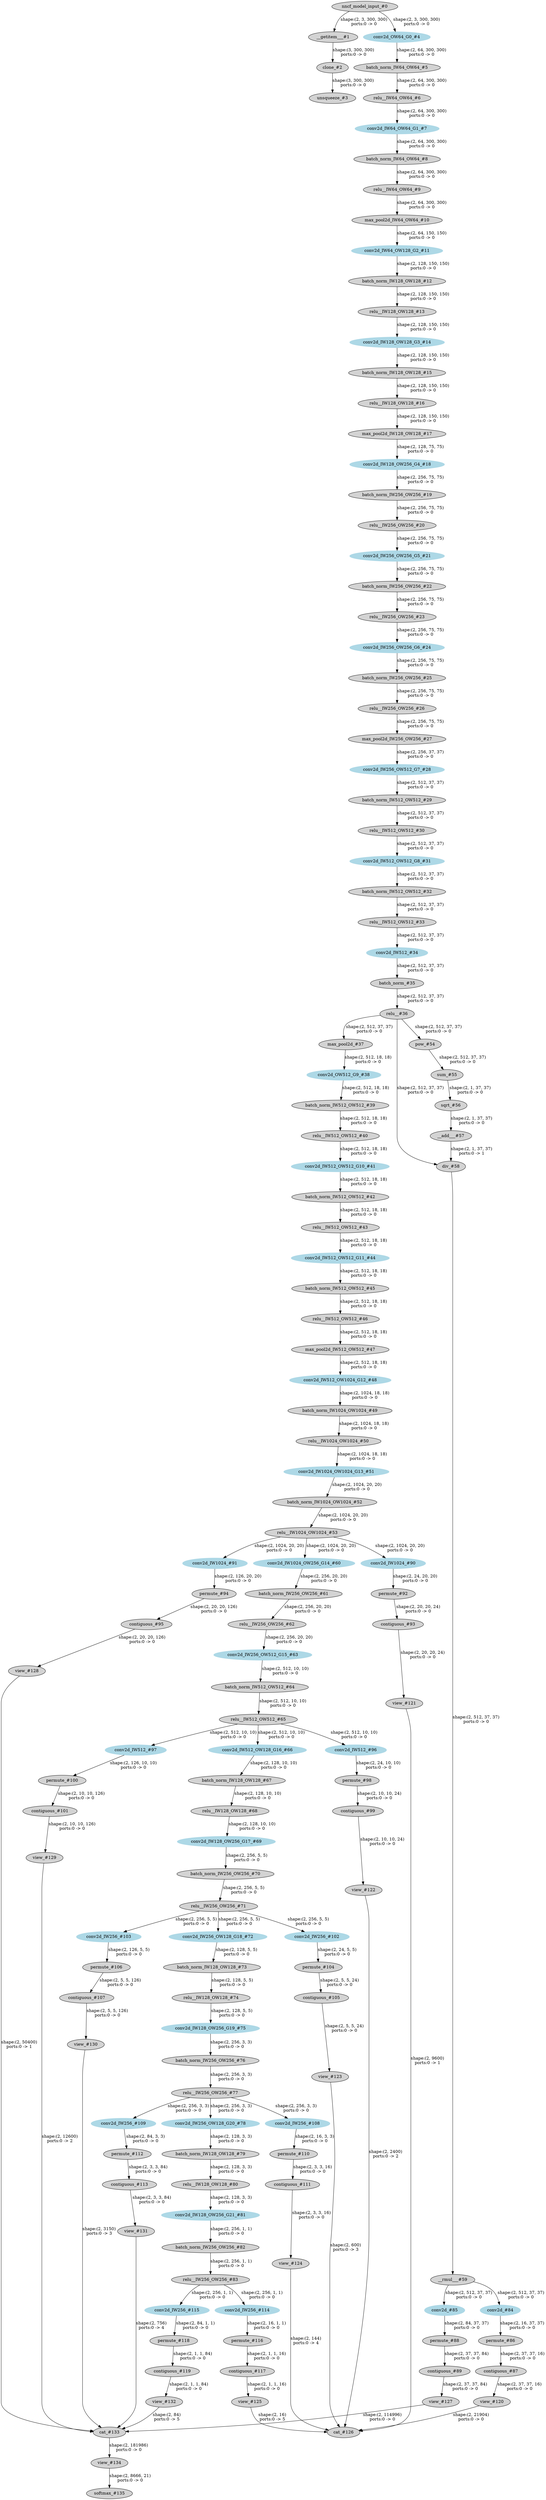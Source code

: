 strict digraph  {
"0 /nncf_model_input_0" [id=0, label="nncf_model_input_#0", style=filled, type=nncf_model_input];
"1 SSD_VGG/__getitem___0" [id=1, label="__getitem___#1", style=filled, type=__getitem__];
"2 SSD_VGG/clone_0" [id=2, label="clone_#2", style=filled, type=clone];
"3 SSD_VGG/unsqueeze_0" [id=3, label="unsqueeze_#3", style=filled, type=unsqueeze];
"4 SSD_VGG/MultiOutputSequential[basenet]/NNCFConv2d[0]/conv2d_0" [color=lightblue, id=4, label="conv2d_OW64_G0_#4", style=filled, type=conv2d];
"5 SSD_VGG/MultiOutputSequential[basenet]/NNCFBatchNorm2d[1]/batch_norm_0" [id=5, label="batch_norm_IW64_OW64_#5", style=filled, type=batch_norm];
"6 SSD_VGG/MultiOutputSequential[basenet]/ReLU[2]/relu__0" [id=6, label="relu__IW64_OW64_#6", style=filled, type=relu_];
"7 SSD_VGG/MultiOutputSequential[basenet]/NNCFConv2d[3]/conv2d_0" [color=lightblue, id=7, label="conv2d_IW64_OW64_G1_#7", style=filled, type=conv2d];
"8 SSD_VGG/MultiOutputSequential[basenet]/NNCFBatchNorm2d[4]/batch_norm_0" [id=8, label="batch_norm_IW64_OW64_#8", style=filled, type=batch_norm];
"9 SSD_VGG/MultiOutputSequential[basenet]/ReLU[5]/relu__0" [id=9, label="relu__IW64_OW64_#9", style=filled, type=relu_];
"10 SSD_VGG/MultiOutputSequential[basenet]/MaxPool2d[6]/max_pool2d_0" [id=10, label="max_pool2d_IW64_OW64_#10", style=filled, type=max_pool2d];
"11 SSD_VGG/MultiOutputSequential[basenet]/NNCFConv2d[7]/conv2d_0" [color=lightblue, id=11, label="conv2d_IW64_OW128_G2_#11", style=filled, type=conv2d];
"12 SSD_VGG/MultiOutputSequential[basenet]/NNCFBatchNorm2d[8]/batch_norm_0" [id=12, label="batch_norm_IW128_OW128_#12", style=filled, type=batch_norm];
"13 SSD_VGG/MultiOutputSequential[basenet]/ReLU[9]/relu__0" [id=13, label="relu__IW128_OW128_#13", style=filled, type=relu_];
"14 SSD_VGG/MultiOutputSequential[basenet]/NNCFConv2d[10]/conv2d_0" [color=lightblue, id=14, label="conv2d_IW128_OW128_G3_#14", style=filled, type=conv2d];
"15 SSD_VGG/MultiOutputSequential[basenet]/NNCFBatchNorm2d[11]/batch_norm_0" [id=15, label="batch_norm_IW128_OW128_#15", style=filled, type=batch_norm];
"16 SSD_VGG/MultiOutputSequential[basenet]/ReLU[12]/relu__0" [id=16, label="relu__IW128_OW128_#16", style=filled, type=relu_];
"17 SSD_VGG/MultiOutputSequential[basenet]/MaxPool2d[13]/max_pool2d_0" [id=17, label="max_pool2d_IW128_OW128_#17", style=filled, type=max_pool2d];
"18 SSD_VGG/MultiOutputSequential[basenet]/NNCFConv2d[14]/conv2d_0" [color=lightblue, id=18, label="conv2d_IW128_OW256_G4_#18", style=filled, type=conv2d];
"19 SSD_VGG/MultiOutputSequential[basenet]/NNCFBatchNorm2d[15]/batch_norm_0" [id=19, label="batch_norm_IW256_OW256_#19", style=filled, type=batch_norm];
"20 SSD_VGG/MultiOutputSequential[basenet]/ReLU[16]/relu__0" [id=20, label="relu__IW256_OW256_#20", style=filled, type=relu_];
"21 SSD_VGG/MultiOutputSequential[basenet]/NNCFConv2d[17]/conv2d_0" [color=lightblue, id=21, label="conv2d_IW256_OW256_G5_#21", style=filled, type=conv2d];
"22 SSD_VGG/MultiOutputSequential[basenet]/NNCFBatchNorm2d[18]/batch_norm_0" [id=22, label="batch_norm_IW256_OW256_#22", style=filled, type=batch_norm];
"23 SSD_VGG/MultiOutputSequential[basenet]/ReLU[19]/relu__0" [id=23, label="relu__IW256_OW256_#23", style=filled, type=relu_];
"24 SSD_VGG/MultiOutputSequential[basenet]/NNCFConv2d[20]/conv2d_0" [color=lightblue, id=24, label="conv2d_IW256_OW256_G6_#24", style=filled, type=conv2d];
"25 SSD_VGG/MultiOutputSequential[basenet]/NNCFBatchNorm2d[21]/batch_norm_0" [id=25, label="batch_norm_IW256_OW256_#25", style=filled, type=batch_norm];
"26 SSD_VGG/MultiOutputSequential[basenet]/ReLU[22]/relu__0" [id=26, label="relu__IW256_OW256_#26", style=filled, type=relu_];
"27 SSD_VGG/MultiOutputSequential[basenet]/MaxPool2d[23]/max_pool2d_0" [id=27, label="max_pool2d_IW256_OW256_#27", style=filled, type=max_pool2d];
"28 SSD_VGG/MultiOutputSequential[basenet]/NNCFConv2d[24]/conv2d_0" [color=lightblue, id=28, label="conv2d_IW256_OW512_G7_#28", style=filled, type=conv2d];
"29 SSD_VGG/MultiOutputSequential[basenet]/NNCFBatchNorm2d[25]/batch_norm_0" [id=29, label="batch_norm_IW512_OW512_#29", style=filled, type=batch_norm];
"30 SSD_VGG/MultiOutputSequential[basenet]/ReLU[26]/relu__0" [id=30, label="relu__IW512_OW512_#30", style=filled, type=relu_];
"31 SSD_VGG/MultiOutputSequential[basenet]/NNCFConv2d[27]/conv2d_0" [color=lightblue, id=31, label="conv2d_IW512_OW512_G8_#31", style=filled, type=conv2d];
"32 SSD_VGG/MultiOutputSequential[basenet]/NNCFBatchNorm2d[28]/batch_norm_0" [id=32, label="batch_norm_IW512_OW512_#32", style=filled, type=batch_norm];
"33 SSD_VGG/MultiOutputSequential[basenet]/ReLU[29]/relu__0" [id=33, label="relu__IW512_OW512_#33", style=filled, type=relu_];
"34 SSD_VGG/MultiOutputSequential[basenet]/NNCFConv2d[30]/conv2d_0" [color=lightblue, id=34, label="conv2d_IW512_#34", style=filled, type=conv2d];
"35 SSD_VGG/MultiOutputSequential[basenet]/NNCFBatchNorm2d[31]/batch_norm_0" [id=35, label="batch_norm_#35", style=filled, type=batch_norm];
"36 SSD_VGG/MultiOutputSequential[basenet]/ReLU[32]/relu__0" [id=36, label="relu__#36", style=filled, type=relu_];
"37 SSD_VGG/MultiOutputSequential[basenet]/MaxPool2d[33]/max_pool2d_0" [id=37, label="max_pool2d_#37", style=filled, type=max_pool2d];
"38 SSD_VGG/MultiOutputSequential[basenet]/NNCFConv2d[34]/conv2d_0" [color=lightblue, id=38, label="conv2d_OW512_G9_#38", style=filled, type=conv2d];
"39 SSD_VGG/MultiOutputSequential[basenet]/NNCFBatchNorm2d[35]/batch_norm_0" [id=39, label="batch_norm_IW512_OW512_#39", style=filled, type=batch_norm];
"40 SSD_VGG/MultiOutputSequential[basenet]/ReLU[36]/relu__0" [id=40, label="relu__IW512_OW512_#40", style=filled, type=relu_];
"41 SSD_VGG/MultiOutputSequential[basenet]/NNCFConv2d[37]/conv2d_0" [color=lightblue, id=41, label="conv2d_IW512_OW512_G10_#41", style=filled, type=conv2d];
"42 SSD_VGG/MultiOutputSequential[basenet]/NNCFBatchNorm2d[38]/batch_norm_0" [id=42, label="batch_norm_IW512_OW512_#42", style=filled, type=batch_norm];
"43 SSD_VGG/MultiOutputSequential[basenet]/ReLU[39]/relu__0" [id=43, label="relu__IW512_OW512_#43", style=filled, type=relu_];
"44 SSD_VGG/MultiOutputSequential[basenet]/NNCFConv2d[40]/conv2d_0" [color=lightblue, id=44, label="conv2d_IW512_OW512_G11_#44", style=filled, type=conv2d];
"45 SSD_VGG/MultiOutputSequential[basenet]/NNCFBatchNorm2d[41]/batch_norm_0" [id=45, label="batch_norm_IW512_OW512_#45", style=filled, type=batch_norm];
"46 SSD_VGG/MultiOutputSequential[basenet]/ReLU[42]/relu__0" [id=46, label="relu__IW512_OW512_#46", style=filled, type=relu_];
"47 SSD_VGG/MultiOutputSequential[basenet]/MaxPool2d[43]/max_pool2d_0" [id=47, label="max_pool2d_IW512_OW512_#47", style=filled, type=max_pool2d];
"48 SSD_VGG/MultiOutputSequential[basenet]/NNCFConv2d[44]/conv2d_0" [color=lightblue, id=48, label="conv2d_IW512_OW1024_G12_#48", style=filled, type=conv2d];
"49 SSD_VGG/MultiOutputSequential[basenet]/NNCFBatchNorm2d[45]/batch_norm_0" [id=49, label="batch_norm_IW1024_OW1024_#49", style=filled, type=batch_norm];
"50 SSD_VGG/MultiOutputSequential[basenet]/ReLU[46]/relu__0" [id=50, label="relu__IW1024_OW1024_#50", style=filled, type=relu_];
"51 SSD_VGG/MultiOutputSequential[basenet]/NNCFConv2d[47]/conv2d_0" [color=lightblue, id=51, label="conv2d_IW1024_OW1024_G13_#51", style=filled, type=conv2d];
"52 SSD_VGG/MultiOutputSequential[basenet]/NNCFBatchNorm2d[48]/batch_norm_0" [id=52, label="batch_norm_IW1024_OW1024_#52", style=filled, type=batch_norm];
"53 SSD_VGG/MultiOutputSequential[basenet]/ReLU[49]/relu__0" [id=53, label="relu__IW1024_OW1024_#53", style=filled, type=relu_];
"54 SSD_VGG/NNCFUserL2Norm[L2Norm]/pow_0" [id=54, label="pow_#54", style=filled, type=pow];
"55 SSD_VGG/NNCFUserL2Norm[L2Norm]/sum_0" [id=55, label="sum_#55", style=filled, type=sum];
"56 SSD_VGG/NNCFUserL2Norm[L2Norm]/sqrt_0" [id=56, label="sqrt_#56", style=filled, type=sqrt];
"57 SSD_VGG/NNCFUserL2Norm[L2Norm]/__add___0" [id=57, label="__add___#57", style=filled, type=__add__];
"58 SSD_VGG/NNCFUserL2Norm[L2Norm]/div_0" [id=58, label="div_#58", style=filled, type=div];
"59 SSD_VGG/NNCFUserL2Norm[L2Norm]/__rmul___0" [id=59, label="__rmul___#59", style=filled, type=__rmul__];
"60 SSD_VGG/MultiOutputSequential[extras]/NNCFConv2d[0]/conv2d_0" [color=lightblue, id=60, label="conv2d_IW1024_OW256_G14_#60", style=filled, type=conv2d];
"61 SSD_VGG/MultiOutputSequential[extras]/NNCFBatchNorm2d[1]/batch_norm_0" [id=61, label="batch_norm_IW256_OW256_#61", style=filled, type=batch_norm];
"62 SSD_VGG/MultiOutputSequential[extras]/ReLU[2]/relu__0" [id=62, label="relu__IW256_OW256_#62", style=filled, type=relu_];
"63 SSD_VGG/MultiOutputSequential[extras]/NNCFConv2d[3]/conv2d_0" [color=lightblue, id=63, label="conv2d_IW256_OW512_G15_#63", style=filled, type=conv2d];
"64 SSD_VGG/MultiOutputSequential[extras]/NNCFBatchNorm2d[4]/batch_norm_0" [id=64, label="batch_norm_IW512_OW512_#64", style=filled, type=batch_norm];
"65 SSD_VGG/MultiOutputSequential[extras]/ReLU[5]/relu__0" [id=65, label="relu__IW512_OW512_#65", style=filled, type=relu_];
"66 SSD_VGG/MultiOutputSequential[extras]/NNCFConv2d[6]/conv2d_0" [color=lightblue, id=66, label="conv2d_IW512_OW128_G16_#66", style=filled, type=conv2d];
"67 SSD_VGG/MultiOutputSequential[extras]/NNCFBatchNorm2d[7]/batch_norm_0" [id=67, label="batch_norm_IW128_OW128_#67", style=filled, type=batch_norm];
"68 SSD_VGG/MultiOutputSequential[extras]/ReLU[8]/relu__0" [id=68, label="relu__IW128_OW128_#68", style=filled, type=relu_];
"69 SSD_VGG/MultiOutputSequential[extras]/NNCFConv2d[9]/conv2d_0" [color=lightblue, id=69, label="conv2d_IW128_OW256_G17_#69", style=filled, type=conv2d];
"70 SSD_VGG/MultiOutputSequential[extras]/NNCFBatchNorm2d[10]/batch_norm_0" [id=70, label="batch_norm_IW256_OW256_#70", style=filled, type=batch_norm];
"71 SSD_VGG/MultiOutputSequential[extras]/ReLU[11]/relu__0" [id=71, label="relu__IW256_OW256_#71", style=filled, type=relu_];
"72 SSD_VGG/MultiOutputSequential[extras]/NNCFConv2d[12]/conv2d_0" [color=lightblue, id=72, label="conv2d_IW256_OW128_G18_#72", style=filled, type=conv2d];
"73 SSD_VGG/MultiOutputSequential[extras]/NNCFBatchNorm2d[13]/batch_norm_0" [id=73, label="batch_norm_IW128_OW128_#73", style=filled, type=batch_norm];
"74 SSD_VGG/MultiOutputSequential[extras]/ReLU[14]/relu__0" [id=74, label="relu__IW128_OW128_#74", style=filled, type=relu_];
"75 SSD_VGG/MultiOutputSequential[extras]/NNCFConv2d[15]/conv2d_0" [color=lightblue, id=75, label="conv2d_IW128_OW256_G19_#75", style=filled, type=conv2d];
"76 SSD_VGG/MultiOutputSequential[extras]/NNCFBatchNorm2d[16]/batch_norm_0" [id=76, label="batch_norm_IW256_OW256_#76", style=filled, type=batch_norm];
"77 SSD_VGG/MultiOutputSequential[extras]/ReLU[17]/relu__0" [id=77, label="relu__IW256_OW256_#77", style=filled, type=relu_];
"78 SSD_VGG/MultiOutputSequential[extras]/NNCFConv2d[18]/conv2d_0" [color=lightblue, id=78, label="conv2d_IW256_OW128_G20_#78", style=filled, type=conv2d];
"79 SSD_VGG/MultiOutputSequential[extras]/NNCFBatchNorm2d[19]/batch_norm_0" [id=79, label="batch_norm_IW128_OW128_#79", style=filled, type=batch_norm];
"80 SSD_VGG/MultiOutputSequential[extras]/ReLU[20]/relu__0" [id=80, label="relu__IW128_OW128_#80", style=filled, type=relu_];
"81 SSD_VGG/MultiOutputSequential[extras]/NNCFConv2d[21]/conv2d_0" [color=lightblue, id=81, label="conv2d_IW128_OW256_G21_#81", style=filled, type=conv2d];
"82 SSD_VGG/MultiOutputSequential[extras]/NNCFBatchNorm2d[22]/batch_norm_0" [id=82, label="batch_norm_IW256_OW256_#82", style=filled, type=batch_norm];
"83 SSD_VGG/MultiOutputSequential[extras]/ReLU[23]/relu__0" [id=83, label="relu__IW256_OW256_#83", style=filled, type=relu_];
"84 SSD_VGG/SSDDetectionOutput[detection_head]/ModuleList[heads]/SSDHead[0]/NNCFConv2d[loc]/conv2d_0" [color=lightblue, id=84, label="conv2d_#84", style=filled, type=conv2d];
"85 SSD_VGG/SSDDetectionOutput[detection_head]/ModuleList[heads]/SSDHead[0]/NNCFConv2d[conf]/conv2d_0" [color=lightblue, id=85, label="conv2d_#85", style=filled, type=conv2d];
"86 SSD_VGG/SSDDetectionOutput[detection_head]/ModuleList[heads]/SSDHead[0]/permute_0" [id=86, label="permute_#86", style=filled, type=permute];
"87 SSD_VGG/SSDDetectionOutput[detection_head]/ModuleList[heads]/SSDHead[0]/contiguous_0" [id=87, label="contiguous_#87", style=filled, type=contiguous];
"88 SSD_VGG/SSDDetectionOutput[detection_head]/ModuleList[heads]/SSDHead[0]/permute_1" [id=88, label="permute_#88", style=filled, type=permute];
"89 SSD_VGG/SSDDetectionOutput[detection_head]/ModuleList[heads]/SSDHead[0]/contiguous_1" [id=89, label="contiguous_#89", style=filled, type=contiguous];
"90 SSD_VGG/SSDDetectionOutput[detection_head]/ModuleList[heads]/SSDHead[1]/NNCFConv2d[loc]/conv2d_0" [color=lightblue, id=90, label="conv2d_IW1024_#90", style=filled, type=conv2d];
"91 SSD_VGG/SSDDetectionOutput[detection_head]/ModuleList[heads]/SSDHead[1]/NNCFConv2d[conf]/conv2d_0" [color=lightblue, id=91, label="conv2d_IW1024_#91", style=filled, type=conv2d];
"92 SSD_VGG/SSDDetectionOutput[detection_head]/ModuleList[heads]/SSDHead[1]/permute_0" [id=92, label="permute_#92", style=filled, type=permute];
"93 SSD_VGG/SSDDetectionOutput[detection_head]/ModuleList[heads]/SSDHead[1]/contiguous_0" [id=93, label="contiguous_#93", style=filled, type=contiguous];
"94 SSD_VGG/SSDDetectionOutput[detection_head]/ModuleList[heads]/SSDHead[1]/permute_1" [id=94, label="permute_#94", style=filled, type=permute];
"95 SSD_VGG/SSDDetectionOutput[detection_head]/ModuleList[heads]/SSDHead[1]/contiguous_1" [id=95, label="contiguous_#95", style=filled, type=contiguous];
"96 SSD_VGG/SSDDetectionOutput[detection_head]/ModuleList[heads]/SSDHead[2]/NNCFConv2d[loc]/conv2d_0" [color=lightblue, id=96, label="conv2d_IW512_#96", style=filled, type=conv2d];
"97 SSD_VGG/SSDDetectionOutput[detection_head]/ModuleList[heads]/SSDHead[2]/NNCFConv2d[conf]/conv2d_0" [color=lightblue, id=97, label="conv2d_IW512_#97", style=filled, type=conv2d];
"98 SSD_VGG/SSDDetectionOutput[detection_head]/ModuleList[heads]/SSDHead[2]/permute_0" [id=98, label="permute_#98", style=filled, type=permute];
"99 SSD_VGG/SSDDetectionOutput[detection_head]/ModuleList[heads]/SSDHead[2]/contiguous_0" [id=99, label="contiguous_#99", style=filled, type=contiguous];
"100 SSD_VGG/SSDDetectionOutput[detection_head]/ModuleList[heads]/SSDHead[2]/permute_1" [id=100, label="permute_#100", style=filled, type=permute];
"101 SSD_VGG/SSDDetectionOutput[detection_head]/ModuleList[heads]/SSDHead[2]/contiguous_1" [id=101, label="contiguous_#101", style=filled, type=contiguous];
"102 SSD_VGG/SSDDetectionOutput[detection_head]/ModuleList[heads]/SSDHead[3]/NNCFConv2d[loc]/conv2d_0" [color=lightblue, id=102, label="conv2d_IW256_#102", style=filled, type=conv2d];
"103 SSD_VGG/SSDDetectionOutput[detection_head]/ModuleList[heads]/SSDHead[3]/NNCFConv2d[conf]/conv2d_0" [color=lightblue, id=103, label="conv2d_IW256_#103", style=filled, type=conv2d];
"104 SSD_VGG/SSDDetectionOutput[detection_head]/ModuleList[heads]/SSDHead[3]/permute_0" [id=104, label="permute_#104", style=filled, type=permute];
"105 SSD_VGG/SSDDetectionOutput[detection_head]/ModuleList[heads]/SSDHead[3]/contiguous_0" [id=105, label="contiguous_#105", style=filled, type=contiguous];
"106 SSD_VGG/SSDDetectionOutput[detection_head]/ModuleList[heads]/SSDHead[3]/permute_1" [id=106, label="permute_#106", style=filled, type=permute];
"107 SSD_VGG/SSDDetectionOutput[detection_head]/ModuleList[heads]/SSDHead[3]/contiguous_1" [id=107, label="contiguous_#107", style=filled, type=contiguous];
"108 SSD_VGG/SSDDetectionOutput[detection_head]/ModuleList[heads]/SSDHead[4]/NNCFConv2d[loc]/conv2d_0" [color=lightblue, id=108, label="conv2d_IW256_#108", style=filled, type=conv2d];
"109 SSD_VGG/SSDDetectionOutput[detection_head]/ModuleList[heads]/SSDHead[4]/NNCFConv2d[conf]/conv2d_0" [color=lightblue, id=109, label="conv2d_IW256_#109", style=filled, type=conv2d];
"110 SSD_VGG/SSDDetectionOutput[detection_head]/ModuleList[heads]/SSDHead[4]/permute_0" [id=110, label="permute_#110", style=filled, type=permute];
"111 SSD_VGG/SSDDetectionOutput[detection_head]/ModuleList[heads]/SSDHead[4]/contiguous_0" [id=111, label="contiguous_#111", style=filled, type=contiguous];
"112 SSD_VGG/SSDDetectionOutput[detection_head]/ModuleList[heads]/SSDHead[4]/permute_1" [id=112, label="permute_#112", style=filled, type=permute];
"113 SSD_VGG/SSDDetectionOutput[detection_head]/ModuleList[heads]/SSDHead[4]/contiguous_1" [id=113, label="contiguous_#113", style=filled, type=contiguous];
"114 SSD_VGG/SSDDetectionOutput[detection_head]/ModuleList[heads]/SSDHead[5]/NNCFConv2d[loc]/conv2d_0" [color=lightblue, id=114, label="conv2d_IW256_#114", style=filled, type=conv2d];
"115 SSD_VGG/SSDDetectionOutput[detection_head]/ModuleList[heads]/SSDHead[5]/NNCFConv2d[conf]/conv2d_0" [color=lightblue, id=115, label="conv2d_IW256_#115", style=filled, type=conv2d];
"116 SSD_VGG/SSDDetectionOutput[detection_head]/ModuleList[heads]/SSDHead[5]/permute_0" [id=116, label="permute_#116", style=filled, type=permute];
"117 SSD_VGG/SSDDetectionOutput[detection_head]/ModuleList[heads]/SSDHead[5]/contiguous_0" [id=117, label="contiguous_#117", style=filled, type=contiguous];
"118 SSD_VGG/SSDDetectionOutput[detection_head]/ModuleList[heads]/SSDHead[5]/permute_1" [id=118, label="permute_#118", style=filled, type=permute];
"119 SSD_VGG/SSDDetectionOutput[detection_head]/ModuleList[heads]/SSDHead[5]/contiguous_1" [id=119, label="contiguous_#119", style=filled, type=contiguous];
"120 SSD_VGG/SSDDetectionOutput[detection_head]/view_0" [id=120, label="view_#120", style=filled, type=view];
"121 SSD_VGG/SSDDetectionOutput[detection_head]/view_1" [id=121, label="view_#121", style=filled, type=view];
"122 SSD_VGG/SSDDetectionOutput[detection_head]/view_2" [id=122, label="view_#122", style=filled, type=view];
"123 SSD_VGG/SSDDetectionOutput[detection_head]/view_3" [id=123, label="view_#123", style=filled, type=view];
"124 SSD_VGG/SSDDetectionOutput[detection_head]/view_4" [id=124, label="view_#124", style=filled, type=view];
"125 SSD_VGG/SSDDetectionOutput[detection_head]/view_5" [id=125, label="view_#125", style=filled, type=view];
"126 SSD_VGG/SSDDetectionOutput[detection_head]/cat_0" [id=126, label="cat_#126", style=filled, type=cat];
"127 SSD_VGG/SSDDetectionOutput[detection_head]/view_6" [id=127, label="view_#127", style=filled, type=view];
"128 SSD_VGG/SSDDetectionOutput[detection_head]/view_7" [id=128, label="view_#128", style=filled, type=view];
"129 SSD_VGG/SSDDetectionOutput[detection_head]/view_8" [id=129, label="view_#129", style=filled, type=view];
"130 SSD_VGG/SSDDetectionOutput[detection_head]/view_9" [id=130, label="view_#130", style=filled, type=view];
"131 SSD_VGG/SSDDetectionOutput[detection_head]/view_10" [id=131, label="view_#131", style=filled, type=view];
"132 SSD_VGG/SSDDetectionOutput[detection_head]/view_11" [id=132, label="view_#132", style=filled, type=view];
"133 SSD_VGG/SSDDetectionOutput[detection_head]/cat_1" [id=133, label="cat_#133", style=filled, type=cat];
"134 SSD_VGG/SSDDetectionOutput[detection_head]/view_12" [id=134, label="view_#134", style=filled, type=view];
"135 SSD_VGG/SSDDetectionOutput[detection_head]/softmax_0" [id=135, label="softmax_#135", style=filled, type=softmax];
"0 /nncf_model_input_0" -> "1 SSD_VGG/__getitem___0"  [label="shape:(2, 3, 300, 300)\nports:0 -> 0", style=solid];
"0 /nncf_model_input_0" -> "4 SSD_VGG/MultiOutputSequential[basenet]/NNCFConv2d[0]/conv2d_0"  [label="shape:(2, 3, 300, 300)\nports:0 -> 0", style=solid];
"1 SSD_VGG/__getitem___0" -> "2 SSD_VGG/clone_0"  [label="shape:(3, 300, 300)\nports:0 -> 0", style=solid];
"2 SSD_VGG/clone_0" -> "3 SSD_VGG/unsqueeze_0"  [label="shape:(3, 300, 300)\nports:0 -> 0", style=solid];
"4 SSD_VGG/MultiOutputSequential[basenet]/NNCFConv2d[0]/conv2d_0" -> "5 SSD_VGG/MultiOutputSequential[basenet]/NNCFBatchNorm2d[1]/batch_norm_0"  [label="shape:(2, 64, 300, 300)\nports:0 -> 0", style=solid];
"5 SSD_VGG/MultiOutputSequential[basenet]/NNCFBatchNorm2d[1]/batch_norm_0" -> "6 SSD_VGG/MultiOutputSequential[basenet]/ReLU[2]/relu__0"  [label="shape:(2, 64, 300, 300)\nports:0 -> 0", style=solid];
"6 SSD_VGG/MultiOutputSequential[basenet]/ReLU[2]/relu__0" -> "7 SSD_VGG/MultiOutputSequential[basenet]/NNCFConv2d[3]/conv2d_0"  [label="shape:(2, 64, 300, 300)\nports:0 -> 0", style=solid];
"7 SSD_VGG/MultiOutputSequential[basenet]/NNCFConv2d[3]/conv2d_0" -> "8 SSD_VGG/MultiOutputSequential[basenet]/NNCFBatchNorm2d[4]/batch_norm_0"  [label="shape:(2, 64, 300, 300)\nports:0 -> 0", style=solid];
"8 SSD_VGG/MultiOutputSequential[basenet]/NNCFBatchNorm2d[4]/batch_norm_0" -> "9 SSD_VGG/MultiOutputSequential[basenet]/ReLU[5]/relu__0"  [label="shape:(2, 64, 300, 300)\nports:0 -> 0", style=solid];
"9 SSD_VGG/MultiOutputSequential[basenet]/ReLU[5]/relu__0" -> "10 SSD_VGG/MultiOutputSequential[basenet]/MaxPool2d[6]/max_pool2d_0"  [label="shape:(2, 64, 300, 300)\nports:0 -> 0", style=solid];
"10 SSD_VGG/MultiOutputSequential[basenet]/MaxPool2d[6]/max_pool2d_0" -> "11 SSD_VGG/MultiOutputSequential[basenet]/NNCFConv2d[7]/conv2d_0"  [label="shape:(2, 64, 150, 150)\nports:0 -> 0", style=solid];
"11 SSD_VGG/MultiOutputSequential[basenet]/NNCFConv2d[7]/conv2d_0" -> "12 SSD_VGG/MultiOutputSequential[basenet]/NNCFBatchNorm2d[8]/batch_norm_0"  [label="shape:(2, 128, 150, 150)\nports:0 -> 0", style=solid];
"12 SSD_VGG/MultiOutputSequential[basenet]/NNCFBatchNorm2d[8]/batch_norm_0" -> "13 SSD_VGG/MultiOutputSequential[basenet]/ReLU[9]/relu__0"  [label="shape:(2, 128, 150, 150)\nports:0 -> 0", style=solid];
"13 SSD_VGG/MultiOutputSequential[basenet]/ReLU[9]/relu__0" -> "14 SSD_VGG/MultiOutputSequential[basenet]/NNCFConv2d[10]/conv2d_0"  [label="shape:(2, 128, 150, 150)\nports:0 -> 0", style=solid];
"14 SSD_VGG/MultiOutputSequential[basenet]/NNCFConv2d[10]/conv2d_0" -> "15 SSD_VGG/MultiOutputSequential[basenet]/NNCFBatchNorm2d[11]/batch_norm_0"  [label="shape:(2, 128, 150, 150)\nports:0 -> 0", style=solid];
"15 SSD_VGG/MultiOutputSequential[basenet]/NNCFBatchNorm2d[11]/batch_norm_0" -> "16 SSD_VGG/MultiOutputSequential[basenet]/ReLU[12]/relu__0"  [label="shape:(2, 128, 150, 150)\nports:0 -> 0", style=solid];
"16 SSD_VGG/MultiOutputSequential[basenet]/ReLU[12]/relu__0" -> "17 SSD_VGG/MultiOutputSequential[basenet]/MaxPool2d[13]/max_pool2d_0"  [label="shape:(2, 128, 150, 150)\nports:0 -> 0", style=solid];
"17 SSD_VGG/MultiOutputSequential[basenet]/MaxPool2d[13]/max_pool2d_0" -> "18 SSD_VGG/MultiOutputSequential[basenet]/NNCFConv2d[14]/conv2d_0"  [label="shape:(2, 128, 75, 75)\nports:0 -> 0", style=solid];
"18 SSD_VGG/MultiOutputSequential[basenet]/NNCFConv2d[14]/conv2d_0" -> "19 SSD_VGG/MultiOutputSequential[basenet]/NNCFBatchNorm2d[15]/batch_norm_0"  [label="shape:(2, 256, 75, 75)\nports:0 -> 0", style=solid];
"19 SSD_VGG/MultiOutputSequential[basenet]/NNCFBatchNorm2d[15]/batch_norm_0" -> "20 SSD_VGG/MultiOutputSequential[basenet]/ReLU[16]/relu__0"  [label="shape:(2, 256, 75, 75)\nports:0 -> 0", style=solid];
"20 SSD_VGG/MultiOutputSequential[basenet]/ReLU[16]/relu__0" -> "21 SSD_VGG/MultiOutputSequential[basenet]/NNCFConv2d[17]/conv2d_0"  [label="shape:(2, 256, 75, 75)\nports:0 -> 0", style=solid];
"21 SSD_VGG/MultiOutputSequential[basenet]/NNCFConv2d[17]/conv2d_0" -> "22 SSD_VGG/MultiOutputSequential[basenet]/NNCFBatchNorm2d[18]/batch_norm_0"  [label="shape:(2, 256, 75, 75)\nports:0 -> 0", style=solid];
"22 SSD_VGG/MultiOutputSequential[basenet]/NNCFBatchNorm2d[18]/batch_norm_0" -> "23 SSD_VGG/MultiOutputSequential[basenet]/ReLU[19]/relu__0"  [label="shape:(2, 256, 75, 75)\nports:0 -> 0", style=solid];
"23 SSD_VGG/MultiOutputSequential[basenet]/ReLU[19]/relu__0" -> "24 SSD_VGG/MultiOutputSequential[basenet]/NNCFConv2d[20]/conv2d_0"  [label="shape:(2, 256, 75, 75)\nports:0 -> 0", style=solid];
"24 SSD_VGG/MultiOutputSequential[basenet]/NNCFConv2d[20]/conv2d_0" -> "25 SSD_VGG/MultiOutputSequential[basenet]/NNCFBatchNorm2d[21]/batch_norm_0"  [label="shape:(2, 256, 75, 75)\nports:0 -> 0", style=solid];
"25 SSD_VGG/MultiOutputSequential[basenet]/NNCFBatchNorm2d[21]/batch_norm_0" -> "26 SSD_VGG/MultiOutputSequential[basenet]/ReLU[22]/relu__0"  [label="shape:(2, 256, 75, 75)\nports:0 -> 0", style=solid];
"26 SSD_VGG/MultiOutputSequential[basenet]/ReLU[22]/relu__0" -> "27 SSD_VGG/MultiOutputSequential[basenet]/MaxPool2d[23]/max_pool2d_0"  [label="shape:(2, 256, 75, 75)\nports:0 -> 0", style=solid];
"27 SSD_VGG/MultiOutputSequential[basenet]/MaxPool2d[23]/max_pool2d_0" -> "28 SSD_VGG/MultiOutputSequential[basenet]/NNCFConv2d[24]/conv2d_0"  [label="shape:(2, 256, 37, 37)\nports:0 -> 0", style=solid];
"28 SSD_VGG/MultiOutputSequential[basenet]/NNCFConv2d[24]/conv2d_0" -> "29 SSD_VGG/MultiOutputSequential[basenet]/NNCFBatchNorm2d[25]/batch_norm_0"  [label="shape:(2, 512, 37, 37)\nports:0 -> 0", style=solid];
"29 SSD_VGG/MultiOutputSequential[basenet]/NNCFBatchNorm2d[25]/batch_norm_0" -> "30 SSD_VGG/MultiOutputSequential[basenet]/ReLU[26]/relu__0"  [label="shape:(2, 512, 37, 37)\nports:0 -> 0", style=solid];
"30 SSD_VGG/MultiOutputSequential[basenet]/ReLU[26]/relu__0" -> "31 SSD_VGG/MultiOutputSequential[basenet]/NNCFConv2d[27]/conv2d_0"  [label="shape:(2, 512, 37, 37)\nports:0 -> 0", style=solid];
"31 SSD_VGG/MultiOutputSequential[basenet]/NNCFConv2d[27]/conv2d_0" -> "32 SSD_VGG/MultiOutputSequential[basenet]/NNCFBatchNorm2d[28]/batch_norm_0"  [label="shape:(2, 512, 37, 37)\nports:0 -> 0", style=solid];
"32 SSD_VGG/MultiOutputSequential[basenet]/NNCFBatchNorm2d[28]/batch_norm_0" -> "33 SSD_VGG/MultiOutputSequential[basenet]/ReLU[29]/relu__0"  [label="shape:(2, 512, 37, 37)\nports:0 -> 0", style=solid];
"33 SSD_VGG/MultiOutputSequential[basenet]/ReLU[29]/relu__0" -> "34 SSD_VGG/MultiOutputSequential[basenet]/NNCFConv2d[30]/conv2d_0"  [label="shape:(2, 512, 37, 37)\nports:0 -> 0", style=solid];
"34 SSD_VGG/MultiOutputSequential[basenet]/NNCFConv2d[30]/conv2d_0" -> "35 SSD_VGG/MultiOutputSequential[basenet]/NNCFBatchNorm2d[31]/batch_norm_0"  [label="shape:(2, 512, 37, 37)\nports:0 -> 0", style=solid];
"35 SSD_VGG/MultiOutputSequential[basenet]/NNCFBatchNorm2d[31]/batch_norm_0" -> "36 SSD_VGG/MultiOutputSequential[basenet]/ReLU[32]/relu__0"  [label="shape:(2, 512, 37, 37)\nports:0 -> 0", style=solid];
"36 SSD_VGG/MultiOutputSequential[basenet]/ReLU[32]/relu__0" -> "37 SSD_VGG/MultiOutputSequential[basenet]/MaxPool2d[33]/max_pool2d_0"  [label="shape:(2, 512, 37, 37)\nports:0 -> 0", style=solid];
"36 SSD_VGG/MultiOutputSequential[basenet]/ReLU[32]/relu__0" -> "54 SSD_VGG/NNCFUserL2Norm[L2Norm]/pow_0"  [label="shape:(2, 512, 37, 37)\nports:0 -> 0", style=solid];
"36 SSD_VGG/MultiOutputSequential[basenet]/ReLU[32]/relu__0" -> "58 SSD_VGG/NNCFUserL2Norm[L2Norm]/div_0"  [label="shape:(2, 512, 37, 37)\nports:0 -> 0", style=solid];
"37 SSD_VGG/MultiOutputSequential[basenet]/MaxPool2d[33]/max_pool2d_0" -> "38 SSD_VGG/MultiOutputSequential[basenet]/NNCFConv2d[34]/conv2d_0"  [label="shape:(2, 512, 18, 18)\nports:0 -> 0", style=solid];
"38 SSD_VGG/MultiOutputSequential[basenet]/NNCFConv2d[34]/conv2d_0" -> "39 SSD_VGG/MultiOutputSequential[basenet]/NNCFBatchNorm2d[35]/batch_norm_0"  [label="shape:(2, 512, 18, 18)\nports:0 -> 0", style=solid];
"39 SSD_VGG/MultiOutputSequential[basenet]/NNCFBatchNorm2d[35]/batch_norm_0" -> "40 SSD_VGG/MultiOutputSequential[basenet]/ReLU[36]/relu__0"  [label="shape:(2, 512, 18, 18)\nports:0 -> 0", style=solid];
"40 SSD_VGG/MultiOutputSequential[basenet]/ReLU[36]/relu__0" -> "41 SSD_VGG/MultiOutputSequential[basenet]/NNCFConv2d[37]/conv2d_0"  [label="shape:(2, 512, 18, 18)\nports:0 -> 0", style=solid];
"41 SSD_VGG/MultiOutputSequential[basenet]/NNCFConv2d[37]/conv2d_0" -> "42 SSD_VGG/MultiOutputSequential[basenet]/NNCFBatchNorm2d[38]/batch_norm_0"  [label="shape:(2, 512, 18, 18)\nports:0 -> 0", style=solid];
"42 SSD_VGG/MultiOutputSequential[basenet]/NNCFBatchNorm2d[38]/batch_norm_0" -> "43 SSD_VGG/MultiOutputSequential[basenet]/ReLU[39]/relu__0"  [label="shape:(2, 512, 18, 18)\nports:0 -> 0", style=solid];
"43 SSD_VGG/MultiOutputSequential[basenet]/ReLU[39]/relu__0" -> "44 SSD_VGG/MultiOutputSequential[basenet]/NNCFConv2d[40]/conv2d_0"  [label="shape:(2, 512, 18, 18)\nports:0 -> 0", style=solid];
"44 SSD_VGG/MultiOutputSequential[basenet]/NNCFConv2d[40]/conv2d_0" -> "45 SSD_VGG/MultiOutputSequential[basenet]/NNCFBatchNorm2d[41]/batch_norm_0"  [label="shape:(2, 512, 18, 18)\nports:0 -> 0", style=solid];
"45 SSD_VGG/MultiOutputSequential[basenet]/NNCFBatchNorm2d[41]/batch_norm_0" -> "46 SSD_VGG/MultiOutputSequential[basenet]/ReLU[42]/relu__0"  [label="shape:(2, 512, 18, 18)\nports:0 -> 0", style=solid];
"46 SSD_VGG/MultiOutputSequential[basenet]/ReLU[42]/relu__0" -> "47 SSD_VGG/MultiOutputSequential[basenet]/MaxPool2d[43]/max_pool2d_0"  [label="shape:(2, 512, 18, 18)\nports:0 -> 0", style=solid];
"47 SSD_VGG/MultiOutputSequential[basenet]/MaxPool2d[43]/max_pool2d_0" -> "48 SSD_VGG/MultiOutputSequential[basenet]/NNCFConv2d[44]/conv2d_0"  [label="shape:(2, 512, 18, 18)\nports:0 -> 0", style=solid];
"48 SSD_VGG/MultiOutputSequential[basenet]/NNCFConv2d[44]/conv2d_0" -> "49 SSD_VGG/MultiOutputSequential[basenet]/NNCFBatchNorm2d[45]/batch_norm_0"  [label="shape:(2, 1024, 18, 18)\nports:0 -> 0", style=solid];
"49 SSD_VGG/MultiOutputSequential[basenet]/NNCFBatchNorm2d[45]/batch_norm_0" -> "50 SSD_VGG/MultiOutputSequential[basenet]/ReLU[46]/relu__0"  [label="shape:(2, 1024, 18, 18)\nports:0 -> 0", style=solid];
"50 SSD_VGG/MultiOutputSequential[basenet]/ReLU[46]/relu__0" -> "51 SSD_VGG/MultiOutputSequential[basenet]/NNCFConv2d[47]/conv2d_0"  [label="shape:(2, 1024, 18, 18)\nports:0 -> 0", style=solid];
"51 SSD_VGG/MultiOutputSequential[basenet]/NNCFConv2d[47]/conv2d_0" -> "52 SSD_VGG/MultiOutputSequential[basenet]/NNCFBatchNorm2d[48]/batch_norm_0"  [label="shape:(2, 1024, 20, 20)\nports:0 -> 0", style=solid];
"52 SSD_VGG/MultiOutputSequential[basenet]/NNCFBatchNorm2d[48]/batch_norm_0" -> "53 SSD_VGG/MultiOutputSequential[basenet]/ReLU[49]/relu__0"  [label="shape:(2, 1024, 20, 20)\nports:0 -> 0", style=solid];
"53 SSD_VGG/MultiOutputSequential[basenet]/ReLU[49]/relu__0" -> "60 SSD_VGG/MultiOutputSequential[extras]/NNCFConv2d[0]/conv2d_0"  [label="shape:(2, 1024, 20, 20)\nports:0 -> 0", style=solid];
"53 SSD_VGG/MultiOutputSequential[basenet]/ReLU[49]/relu__0" -> "90 SSD_VGG/SSDDetectionOutput[detection_head]/ModuleList[heads]/SSDHead[1]/NNCFConv2d[loc]/conv2d_0"  [label="shape:(2, 1024, 20, 20)\nports:0 -> 0", style=solid];
"53 SSD_VGG/MultiOutputSequential[basenet]/ReLU[49]/relu__0" -> "91 SSD_VGG/SSDDetectionOutput[detection_head]/ModuleList[heads]/SSDHead[1]/NNCFConv2d[conf]/conv2d_0"  [label="shape:(2, 1024, 20, 20)\nports:0 -> 0", style=solid];
"54 SSD_VGG/NNCFUserL2Norm[L2Norm]/pow_0" -> "55 SSD_VGG/NNCFUserL2Norm[L2Norm]/sum_0"  [label="shape:(2, 512, 37, 37)\nports:0 -> 0", style=solid];
"55 SSD_VGG/NNCFUserL2Norm[L2Norm]/sum_0" -> "56 SSD_VGG/NNCFUserL2Norm[L2Norm]/sqrt_0"  [label="shape:(2, 1, 37, 37)\nports:0 -> 0", style=solid];
"56 SSD_VGG/NNCFUserL2Norm[L2Norm]/sqrt_0" -> "57 SSD_VGG/NNCFUserL2Norm[L2Norm]/__add___0"  [label="shape:(2, 1, 37, 37)\nports:0 -> 0", style=solid];
"57 SSD_VGG/NNCFUserL2Norm[L2Norm]/__add___0" -> "58 SSD_VGG/NNCFUserL2Norm[L2Norm]/div_0"  [label="shape:(2, 1, 37, 37)\nports:0 -> 1", style=solid];
"58 SSD_VGG/NNCFUserL2Norm[L2Norm]/div_0" -> "59 SSD_VGG/NNCFUserL2Norm[L2Norm]/__rmul___0"  [label="shape:(2, 512, 37, 37)\nports:0 -> 0", style=solid];
"59 SSD_VGG/NNCFUserL2Norm[L2Norm]/__rmul___0" -> "84 SSD_VGG/SSDDetectionOutput[detection_head]/ModuleList[heads]/SSDHead[0]/NNCFConv2d[loc]/conv2d_0"  [label="shape:(2, 512, 37, 37)\nports:0 -> 0", style=solid];
"59 SSD_VGG/NNCFUserL2Norm[L2Norm]/__rmul___0" -> "85 SSD_VGG/SSDDetectionOutput[detection_head]/ModuleList[heads]/SSDHead[0]/NNCFConv2d[conf]/conv2d_0"  [label="shape:(2, 512, 37, 37)\nports:0 -> 0", style=solid];
"60 SSD_VGG/MultiOutputSequential[extras]/NNCFConv2d[0]/conv2d_0" -> "61 SSD_VGG/MultiOutputSequential[extras]/NNCFBatchNorm2d[1]/batch_norm_0"  [label="shape:(2, 256, 20, 20)\nports:0 -> 0", style=solid];
"61 SSD_VGG/MultiOutputSequential[extras]/NNCFBatchNorm2d[1]/batch_norm_0" -> "62 SSD_VGG/MultiOutputSequential[extras]/ReLU[2]/relu__0"  [label="shape:(2, 256, 20, 20)\nports:0 -> 0", style=solid];
"62 SSD_VGG/MultiOutputSequential[extras]/ReLU[2]/relu__0" -> "63 SSD_VGG/MultiOutputSequential[extras]/NNCFConv2d[3]/conv2d_0"  [label="shape:(2, 256, 20, 20)\nports:0 -> 0", style=solid];
"63 SSD_VGG/MultiOutputSequential[extras]/NNCFConv2d[3]/conv2d_0" -> "64 SSD_VGG/MultiOutputSequential[extras]/NNCFBatchNorm2d[4]/batch_norm_0"  [label="shape:(2, 512, 10, 10)\nports:0 -> 0", style=solid];
"64 SSD_VGG/MultiOutputSequential[extras]/NNCFBatchNorm2d[4]/batch_norm_0" -> "65 SSD_VGG/MultiOutputSequential[extras]/ReLU[5]/relu__0"  [label="shape:(2, 512, 10, 10)\nports:0 -> 0", style=solid];
"65 SSD_VGG/MultiOutputSequential[extras]/ReLU[5]/relu__0" -> "66 SSD_VGG/MultiOutputSequential[extras]/NNCFConv2d[6]/conv2d_0"  [label="shape:(2, 512, 10, 10)\nports:0 -> 0", style=solid];
"65 SSD_VGG/MultiOutputSequential[extras]/ReLU[5]/relu__0" -> "96 SSD_VGG/SSDDetectionOutput[detection_head]/ModuleList[heads]/SSDHead[2]/NNCFConv2d[loc]/conv2d_0"  [label="shape:(2, 512, 10, 10)\nports:0 -> 0", style=solid];
"65 SSD_VGG/MultiOutputSequential[extras]/ReLU[5]/relu__0" -> "97 SSD_VGG/SSDDetectionOutput[detection_head]/ModuleList[heads]/SSDHead[2]/NNCFConv2d[conf]/conv2d_0"  [label="shape:(2, 512, 10, 10)\nports:0 -> 0", style=solid];
"66 SSD_VGG/MultiOutputSequential[extras]/NNCFConv2d[6]/conv2d_0" -> "67 SSD_VGG/MultiOutputSequential[extras]/NNCFBatchNorm2d[7]/batch_norm_0"  [label="shape:(2, 128, 10, 10)\nports:0 -> 0", style=solid];
"67 SSD_VGG/MultiOutputSequential[extras]/NNCFBatchNorm2d[7]/batch_norm_0" -> "68 SSD_VGG/MultiOutputSequential[extras]/ReLU[8]/relu__0"  [label="shape:(2, 128, 10, 10)\nports:0 -> 0", style=solid];
"68 SSD_VGG/MultiOutputSequential[extras]/ReLU[8]/relu__0" -> "69 SSD_VGG/MultiOutputSequential[extras]/NNCFConv2d[9]/conv2d_0"  [label="shape:(2, 128, 10, 10)\nports:0 -> 0", style=solid];
"69 SSD_VGG/MultiOutputSequential[extras]/NNCFConv2d[9]/conv2d_0" -> "70 SSD_VGG/MultiOutputSequential[extras]/NNCFBatchNorm2d[10]/batch_norm_0"  [label="shape:(2, 256, 5, 5)\nports:0 -> 0", style=solid];
"70 SSD_VGG/MultiOutputSequential[extras]/NNCFBatchNorm2d[10]/batch_norm_0" -> "71 SSD_VGG/MultiOutputSequential[extras]/ReLU[11]/relu__0"  [label="shape:(2, 256, 5, 5)\nports:0 -> 0", style=solid];
"71 SSD_VGG/MultiOutputSequential[extras]/ReLU[11]/relu__0" -> "72 SSD_VGG/MultiOutputSequential[extras]/NNCFConv2d[12]/conv2d_0"  [label="shape:(2, 256, 5, 5)\nports:0 -> 0", style=solid];
"71 SSD_VGG/MultiOutputSequential[extras]/ReLU[11]/relu__0" -> "102 SSD_VGG/SSDDetectionOutput[detection_head]/ModuleList[heads]/SSDHead[3]/NNCFConv2d[loc]/conv2d_0"  [label="shape:(2, 256, 5, 5)\nports:0 -> 0", style=solid];
"71 SSD_VGG/MultiOutputSequential[extras]/ReLU[11]/relu__0" -> "103 SSD_VGG/SSDDetectionOutput[detection_head]/ModuleList[heads]/SSDHead[3]/NNCFConv2d[conf]/conv2d_0"  [label="shape:(2, 256, 5, 5)\nports:0 -> 0", style=solid];
"72 SSD_VGG/MultiOutputSequential[extras]/NNCFConv2d[12]/conv2d_0" -> "73 SSD_VGG/MultiOutputSequential[extras]/NNCFBatchNorm2d[13]/batch_norm_0"  [label="shape:(2, 128, 5, 5)\nports:0 -> 0", style=solid];
"73 SSD_VGG/MultiOutputSequential[extras]/NNCFBatchNorm2d[13]/batch_norm_0" -> "74 SSD_VGG/MultiOutputSequential[extras]/ReLU[14]/relu__0"  [label="shape:(2, 128, 5, 5)\nports:0 -> 0", style=solid];
"74 SSD_VGG/MultiOutputSequential[extras]/ReLU[14]/relu__0" -> "75 SSD_VGG/MultiOutputSequential[extras]/NNCFConv2d[15]/conv2d_0"  [label="shape:(2, 128, 5, 5)\nports:0 -> 0", style=solid];
"75 SSD_VGG/MultiOutputSequential[extras]/NNCFConv2d[15]/conv2d_0" -> "76 SSD_VGG/MultiOutputSequential[extras]/NNCFBatchNorm2d[16]/batch_norm_0"  [label="shape:(2, 256, 3, 3)\nports:0 -> 0", style=solid];
"76 SSD_VGG/MultiOutputSequential[extras]/NNCFBatchNorm2d[16]/batch_norm_0" -> "77 SSD_VGG/MultiOutputSequential[extras]/ReLU[17]/relu__0"  [label="shape:(2, 256, 3, 3)\nports:0 -> 0", style=solid];
"77 SSD_VGG/MultiOutputSequential[extras]/ReLU[17]/relu__0" -> "78 SSD_VGG/MultiOutputSequential[extras]/NNCFConv2d[18]/conv2d_0"  [label="shape:(2, 256, 3, 3)\nports:0 -> 0", style=solid];
"77 SSD_VGG/MultiOutputSequential[extras]/ReLU[17]/relu__0" -> "108 SSD_VGG/SSDDetectionOutput[detection_head]/ModuleList[heads]/SSDHead[4]/NNCFConv2d[loc]/conv2d_0"  [label="shape:(2, 256, 3, 3)\nports:0 -> 0", style=solid];
"77 SSD_VGG/MultiOutputSequential[extras]/ReLU[17]/relu__0" -> "109 SSD_VGG/SSDDetectionOutput[detection_head]/ModuleList[heads]/SSDHead[4]/NNCFConv2d[conf]/conv2d_0"  [label="shape:(2, 256, 3, 3)\nports:0 -> 0", style=solid];
"78 SSD_VGG/MultiOutputSequential[extras]/NNCFConv2d[18]/conv2d_0" -> "79 SSD_VGG/MultiOutputSequential[extras]/NNCFBatchNorm2d[19]/batch_norm_0"  [label="shape:(2, 128, 3, 3)\nports:0 -> 0", style=solid];
"79 SSD_VGG/MultiOutputSequential[extras]/NNCFBatchNorm2d[19]/batch_norm_0" -> "80 SSD_VGG/MultiOutputSequential[extras]/ReLU[20]/relu__0"  [label="shape:(2, 128, 3, 3)\nports:0 -> 0", style=solid];
"80 SSD_VGG/MultiOutputSequential[extras]/ReLU[20]/relu__0" -> "81 SSD_VGG/MultiOutputSequential[extras]/NNCFConv2d[21]/conv2d_0"  [label="shape:(2, 128, 3, 3)\nports:0 -> 0", style=solid];
"81 SSD_VGG/MultiOutputSequential[extras]/NNCFConv2d[21]/conv2d_0" -> "82 SSD_VGG/MultiOutputSequential[extras]/NNCFBatchNorm2d[22]/batch_norm_0"  [label="shape:(2, 256, 1, 1)\nports:0 -> 0", style=solid];
"82 SSD_VGG/MultiOutputSequential[extras]/NNCFBatchNorm2d[22]/batch_norm_0" -> "83 SSD_VGG/MultiOutputSequential[extras]/ReLU[23]/relu__0"  [label="shape:(2, 256, 1, 1)\nports:0 -> 0", style=solid];
"83 SSD_VGG/MultiOutputSequential[extras]/ReLU[23]/relu__0" -> "114 SSD_VGG/SSDDetectionOutput[detection_head]/ModuleList[heads]/SSDHead[5]/NNCFConv2d[loc]/conv2d_0"  [label="shape:(2, 256, 1, 1)\nports:0 -> 0", style=solid];
"83 SSD_VGG/MultiOutputSequential[extras]/ReLU[23]/relu__0" -> "115 SSD_VGG/SSDDetectionOutput[detection_head]/ModuleList[heads]/SSDHead[5]/NNCFConv2d[conf]/conv2d_0"  [label="shape:(2, 256, 1, 1)\nports:0 -> 0", style=solid];
"84 SSD_VGG/SSDDetectionOutput[detection_head]/ModuleList[heads]/SSDHead[0]/NNCFConv2d[loc]/conv2d_0" -> "86 SSD_VGG/SSDDetectionOutput[detection_head]/ModuleList[heads]/SSDHead[0]/permute_0"  [label="shape:(2, 16, 37, 37)\nports:0 -> 0", style=solid];
"85 SSD_VGG/SSDDetectionOutput[detection_head]/ModuleList[heads]/SSDHead[0]/NNCFConv2d[conf]/conv2d_0" -> "88 SSD_VGG/SSDDetectionOutput[detection_head]/ModuleList[heads]/SSDHead[0]/permute_1"  [label="shape:(2, 84, 37, 37)\nports:0 -> 0", style=solid];
"86 SSD_VGG/SSDDetectionOutput[detection_head]/ModuleList[heads]/SSDHead[0]/permute_0" -> "87 SSD_VGG/SSDDetectionOutput[detection_head]/ModuleList[heads]/SSDHead[0]/contiguous_0"  [label="shape:(2, 37, 37, 16)\nports:0 -> 0", style=solid];
"87 SSD_VGG/SSDDetectionOutput[detection_head]/ModuleList[heads]/SSDHead[0]/contiguous_0" -> "120 SSD_VGG/SSDDetectionOutput[detection_head]/view_0"  [label="shape:(2, 37, 37, 16)\nports:0 -> 0", style=solid];
"88 SSD_VGG/SSDDetectionOutput[detection_head]/ModuleList[heads]/SSDHead[0]/permute_1" -> "89 SSD_VGG/SSDDetectionOutput[detection_head]/ModuleList[heads]/SSDHead[0]/contiguous_1"  [label="shape:(2, 37, 37, 84)\nports:0 -> 0", style=solid];
"89 SSD_VGG/SSDDetectionOutput[detection_head]/ModuleList[heads]/SSDHead[0]/contiguous_1" -> "127 SSD_VGG/SSDDetectionOutput[detection_head]/view_6"  [label="shape:(2, 37, 37, 84)\nports:0 -> 0", style=solid];
"90 SSD_VGG/SSDDetectionOutput[detection_head]/ModuleList[heads]/SSDHead[1]/NNCFConv2d[loc]/conv2d_0" -> "92 SSD_VGG/SSDDetectionOutput[detection_head]/ModuleList[heads]/SSDHead[1]/permute_0"  [label="shape:(2, 24, 20, 20)\nports:0 -> 0", style=solid];
"91 SSD_VGG/SSDDetectionOutput[detection_head]/ModuleList[heads]/SSDHead[1]/NNCFConv2d[conf]/conv2d_0" -> "94 SSD_VGG/SSDDetectionOutput[detection_head]/ModuleList[heads]/SSDHead[1]/permute_1"  [label="shape:(2, 126, 20, 20)\nports:0 -> 0", style=solid];
"92 SSD_VGG/SSDDetectionOutput[detection_head]/ModuleList[heads]/SSDHead[1]/permute_0" -> "93 SSD_VGG/SSDDetectionOutput[detection_head]/ModuleList[heads]/SSDHead[1]/contiguous_0"  [label="shape:(2, 20, 20, 24)\nports:0 -> 0", style=solid];
"93 SSD_VGG/SSDDetectionOutput[detection_head]/ModuleList[heads]/SSDHead[1]/contiguous_0" -> "121 SSD_VGG/SSDDetectionOutput[detection_head]/view_1"  [label="shape:(2, 20, 20, 24)\nports:0 -> 0", style=solid];
"94 SSD_VGG/SSDDetectionOutput[detection_head]/ModuleList[heads]/SSDHead[1]/permute_1" -> "95 SSD_VGG/SSDDetectionOutput[detection_head]/ModuleList[heads]/SSDHead[1]/contiguous_1"  [label="shape:(2, 20, 20, 126)\nports:0 -> 0", style=solid];
"95 SSD_VGG/SSDDetectionOutput[detection_head]/ModuleList[heads]/SSDHead[1]/contiguous_1" -> "128 SSD_VGG/SSDDetectionOutput[detection_head]/view_7"  [label="shape:(2, 20, 20, 126)\nports:0 -> 0", style=solid];
"96 SSD_VGG/SSDDetectionOutput[detection_head]/ModuleList[heads]/SSDHead[2]/NNCFConv2d[loc]/conv2d_0" -> "98 SSD_VGG/SSDDetectionOutput[detection_head]/ModuleList[heads]/SSDHead[2]/permute_0"  [label="shape:(2, 24, 10, 10)\nports:0 -> 0", style=solid];
"97 SSD_VGG/SSDDetectionOutput[detection_head]/ModuleList[heads]/SSDHead[2]/NNCFConv2d[conf]/conv2d_0" -> "100 SSD_VGG/SSDDetectionOutput[detection_head]/ModuleList[heads]/SSDHead[2]/permute_1"  [label="shape:(2, 126, 10, 10)\nports:0 -> 0", style=solid];
"98 SSD_VGG/SSDDetectionOutput[detection_head]/ModuleList[heads]/SSDHead[2]/permute_0" -> "99 SSD_VGG/SSDDetectionOutput[detection_head]/ModuleList[heads]/SSDHead[2]/contiguous_0"  [label="shape:(2, 10, 10, 24)\nports:0 -> 0", style=solid];
"99 SSD_VGG/SSDDetectionOutput[detection_head]/ModuleList[heads]/SSDHead[2]/contiguous_0" -> "122 SSD_VGG/SSDDetectionOutput[detection_head]/view_2"  [label="shape:(2, 10, 10, 24)\nports:0 -> 0", style=solid];
"100 SSD_VGG/SSDDetectionOutput[detection_head]/ModuleList[heads]/SSDHead[2]/permute_1" -> "101 SSD_VGG/SSDDetectionOutput[detection_head]/ModuleList[heads]/SSDHead[2]/contiguous_1"  [label="shape:(2, 10, 10, 126)\nports:0 -> 0", style=solid];
"101 SSD_VGG/SSDDetectionOutput[detection_head]/ModuleList[heads]/SSDHead[2]/contiguous_1" -> "129 SSD_VGG/SSDDetectionOutput[detection_head]/view_8"  [label="shape:(2, 10, 10, 126)\nports:0 -> 0", style=solid];
"102 SSD_VGG/SSDDetectionOutput[detection_head]/ModuleList[heads]/SSDHead[3]/NNCFConv2d[loc]/conv2d_0" -> "104 SSD_VGG/SSDDetectionOutput[detection_head]/ModuleList[heads]/SSDHead[3]/permute_0"  [label="shape:(2, 24, 5, 5)\nports:0 -> 0", style=solid];
"103 SSD_VGG/SSDDetectionOutput[detection_head]/ModuleList[heads]/SSDHead[3]/NNCFConv2d[conf]/conv2d_0" -> "106 SSD_VGG/SSDDetectionOutput[detection_head]/ModuleList[heads]/SSDHead[3]/permute_1"  [label="shape:(2, 126, 5, 5)\nports:0 -> 0", style=solid];
"104 SSD_VGG/SSDDetectionOutput[detection_head]/ModuleList[heads]/SSDHead[3]/permute_0" -> "105 SSD_VGG/SSDDetectionOutput[detection_head]/ModuleList[heads]/SSDHead[3]/contiguous_0"  [label="shape:(2, 5, 5, 24)\nports:0 -> 0", style=solid];
"105 SSD_VGG/SSDDetectionOutput[detection_head]/ModuleList[heads]/SSDHead[3]/contiguous_0" -> "123 SSD_VGG/SSDDetectionOutput[detection_head]/view_3"  [label="shape:(2, 5, 5, 24)\nports:0 -> 0", style=solid];
"106 SSD_VGG/SSDDetectionOutput[detection_head]/ModuleList[heads]/SSDHead[3]/permute_1" -> "107 SSD_VGG/SSDDetectionOutput[detection_head]/ModuleList[heads]/SSDHead[3]/contiguous_1"  [label="shape:(2, 5, 5, 126)\nports:0 -> 0", style=solid];
"107 SSD_VGG/SSDDetectionOutput[detection_head]/ModuleList[heads]/SSDHead[3]/contiguous_1" -> "130 SSD_VGG/SSDDetectionOutput[detection_head]/view_9"  [label="shape:(2, 5, 5, 126)\nports:0 -> 0", style=solid];
"108 SSD_VGG/SSDDetectionOutput[detection_head]/ModuleList[heads]/SSDHead[4]/NNCFConv2d[loc]/conv2d_0" -> "110 SSD_VGG/SSDDetectionOutput[detection_head]/ModuleList[heads]/SSDHead[4]/permute_0"  [label="shape:(2, 16, 3, 3)\nports:0 -> 0", style=solid];
"109 SSD_VGG/SSDDetectionOutput[detection_head]/ModuleList[heads]/SSDHead[4]/NNCFConv2d[conf]/conv2d_0" -> "112 SSD_VGG/SSDDetectionOutput[detection_head]/ModuleList[heads]/SSDHead[4]/permute_1"  [label="shape:(2, 84, 3, 3)\nports:0 -> 0", style=solid];
"110 SSD_VGG/SSDDetectionOutput[detection_head]/ModuleList[heads]/SSDHead[4]/permute_0" -> "111 SSD_VGG/SSDDetectionOutput[detection_head]/ModuleList[heads]/SSDHead[4]/contiguous_0"  [label="shape:(2, 3, 3, 16)\nports:0 -> 0", style=solid];
"111 SSD_VGG/SSDDetectionOutput[detection_head]/ModuleList[heads]/SSDHead[4]/contiguous_0" -> "124 SSD_VGG/SSDDetectionOutput[detection_head]/view_4"  [label="shape:(2, 3, 3, 16)\nports:0 -> 0", style=solid];
"112 SSD_VGG/SSDDetectionOutput[detection_head]/ModuleList[heads]/SSDHead[4]/permute_1" -> "113 SSD_VGG/SSDDetectionOutput[detection_head]/ModuleList[heads]/SSDHead[4]/contiguous_1"  [label="shape:(2, 3, 3, 84)\nports:0 -> 0", style=solid];
"113 SSD_VGG/SSDDetectionOutput[detection_head]/ModuleList[heads]/SSDHead[4]/contiguous_1" -> "131 SSD_VGG/SSDDetectionOutput[detection_head]/view_10"  [label="shape:(2, 3, 3, 84)\nports:0 -> 0", style=solid];
"114 SSD_VGG/SSDDetectionOutput[detection_head]/ModuleList[heads]/SSDHead[5]/NNCFConv2d[loc]/conv2d_0" -> "116 SSD_VGG/SSDDetectionOutput[detection_head]/ModuleList[heads]/SSDHead[5]/permute_0"  [label="shape:(2, 16, 1, 1)\nports:0 -> 0", style=solid];
"115 SSD_VGG/SSDDetectionOutput[detection_head]/ModuleList[heads]/SSDHead[5]/NNCFConv2d[conf]/conv2d_0" -> "118 SSD_VGG/SSDDetectionOutput[detection_head]/ModuleList[heads]/SSDHead[5]/permute_1"  [label="shape:(2, 84, 1, 1)\nports:0 -> 0", style=solid];
"116 SSD_VGG/SSDDetectionOutput[detection_head]/ModuleList[heads]/SSDHead[5]/permute_0" -> "117 SSD_VGG/SSDDetectionOutput[detection_head]/ModuleList[heads]/SSDHead[5]/contiguous_0"  [label="shape:(2, 1, 1, 16)\nports:0 -> 0", style=solid];
"117 SSD_VGG/SSDDetectionOutput[detection_head]/ModuleList[heads]/SSDHead[5]/contiguous_0" -> "125 SSD_VGG/SSDDetectionOutput[detection_head]/view_5"  [label="shape:(2, 1, 1, 16)\nports:0 -> 0", style=solid];
"118 SSD_VGG/SSDDetectionOutput[detection_head]/ModuleList[heads]/SSDHead[5]/permute_1" -> "119 SSD_VGG/SSDDetectionOutput[detection_head]/ModuleList[heads]/SSDHead[5]/contiguous_1"  [label="shape:(2, 1, 1, 84)\nports:0 -> 0", style=solid];
"119 SSD_VGG/SSDDetectionOutput[detection_head]/ModuleList[heads]/SSDHead[5]/contiguous_1" -> "132 SSD_VGG/SSDDetectionOutput[detection_head]/view_11"  [label="shape:(2, 1, 1, 84)\nports:0 -> 0", style=solid];
"120 SSD_VGG/SSDDetectionOutput[detection_head]/view_0" -> "126 SSD_VGG/SSDDetectionOutput[detection_head]/cat_0"  [label="shape:(2, 21904)\nports:0 -> 0", style=solid];
"121 SSD_VGG/SSDDetectionOutput[detection_head]/view_1" -> "126 SSD_VGG/SSDDetectionOutput[detection_head]/cat_0"  [label="shape:(2, 9600)\nports:0 -> 1", style=solid];
"122 SSD_VGG/SSDDetectionOutput[detection_head]/view_2" -> "126 SSD_VGG/SSDDetectionOutput[detection_head]/cat_0"  [label="shape:(2, 2400)\nports:0 -> 2", style=solid];
"123 SSD_VGG/SSDDetectionOutput[detection_head]/view_3" -> "126 SSD_VGG/SSDDetectionOutput[detection_head]/cat_0"  [label="shape:(2, 600)\nports:0 -> 3", style=solid];
"124 SSD_VGG/SSDDetectionOutput[detection_head]/view_4" -> "126 SSD_VGG/SSDDetectionOutput[detection_head]/cat_0"  [label="shape:(2, 144)\nports:0 -> 4", style=solid];
"125 SSD_VGG/SSDDetectionOutput[detection_head]/view_5" -> "126 SSD_VGG/SSDDetectionOutput[detection_head]/cat_0"  [label="shape:(2, 16)\nports:0 -> 5", style=solid];
"127 SSD_VGG/SSDDetectionOutput[detection_head]/view_6" -> "133 SSD_VGG/SSDDetectionOutput[detection_head]/cat_1"  [label="shape:(2, 114996)\nports:0 -> 0", style=solid];
"128 SSD_VGG/SSDDetectionOutput[detection_head]/view_7" -> "133 SSD_VGG/SSDDetectionOutput[detection_head]/cat_1"  [label="shape:(2, 50400)\nports:0 -> 1", style=solid];
"129 SSD_VGG/SSDDetectionOutput[detection_head]/view_8" -> "133 SSD_VGG/SSDDetectionOutput[detection_head]/cat_1"  [label="shape:(2, 12600)\nports:0 -> 2", style=solid];
"130 SSD_VGG/SSDDetectionOutput[detection_head]/view_9" -> "133 SSD_VGG/SSDDetectionOutput[detection_head]/cat_1"  [label="shape:(2, 3150)\nports:0 -> 3", style=solid];
"131 SSD_VGG/SSDDetectionOutput[detection_head]/view_10" -> "133 SSD_VGG/SSDDetectionOutput[detection_head]/cat_1"  [label="shape:(2, 756)\nports:0 -> 4", style=solid];
"132 SSD_VGG/SSDDetectionOutput[detection_head]/view_11" -> "133 SSD_VGG/SSDDetectionOutput[detection_head]/cat_1"  [label="shape:(2, 84)\nports:0 -> 5", style=solid];
"133 SSD_VGG/SSDDetectionOutput[detection_head]/cat_1" -> "134 SSD_VGG/SSDDetectionOutput[detection_head]/view_12"  [label="shape:(2, 181986)\nports:0 -> 0", style=solid];
"134 SSD_VGG/SSDDetectionOutput[detection_head]/view_12" -> "135 SSD_VGG/SSDDetectionOutput[detection_head]/softmax_0"  [label="shape:(2, 8666, 21)\nports:0 -> 0", style=solid];
}
